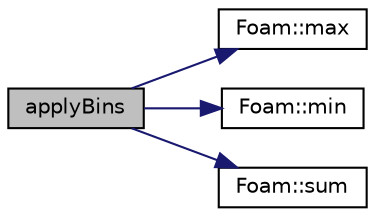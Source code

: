digraph "applyBins"
{
  bgcolor="transparent";
  edge [fontname="Helvetica",fontsize="10",labelfontname="Helvetica",labelfontsize="10"];
  node [fontname="Helvetica",fontsize="10",shape=record];
  rankdir="LR";
  Node1093 [label="applyBins",height=0.2,width=0.4,color="black", fillcolor="grey75", style="filled", fontcolor="black"];
  Node1093 -> Node1094 [color="midnightblue",fontsize="10",style="solid",fontname="Helvetica"];
  Node1094 [label="Foam::max",height=0.2,width=0.4,color="black",URL="$a21851.html#ac993e906cf2774ae77e666bc24e81733"];
  Node1093 -> Node1095 [color="midnightblue",fontsize="10",style="solid",fontname="Helvetica"];
  Node1095 [label="Foam::min",height=0.2,width=0.4,color="black",URL="$a21851.html#a253e112ad2d56d96230ff39ea7f442dc"];
  Node1093 -> Node1096 [color="midnightblue",fontsize="10",style="solid",fontname="Helvetica"];
  Node1096 [label="Foam::sum",height=0.2,width=0.4,color="black",URL="$a21851.html#a3d8733143aad0e03b300186ab4bef137"];
}
